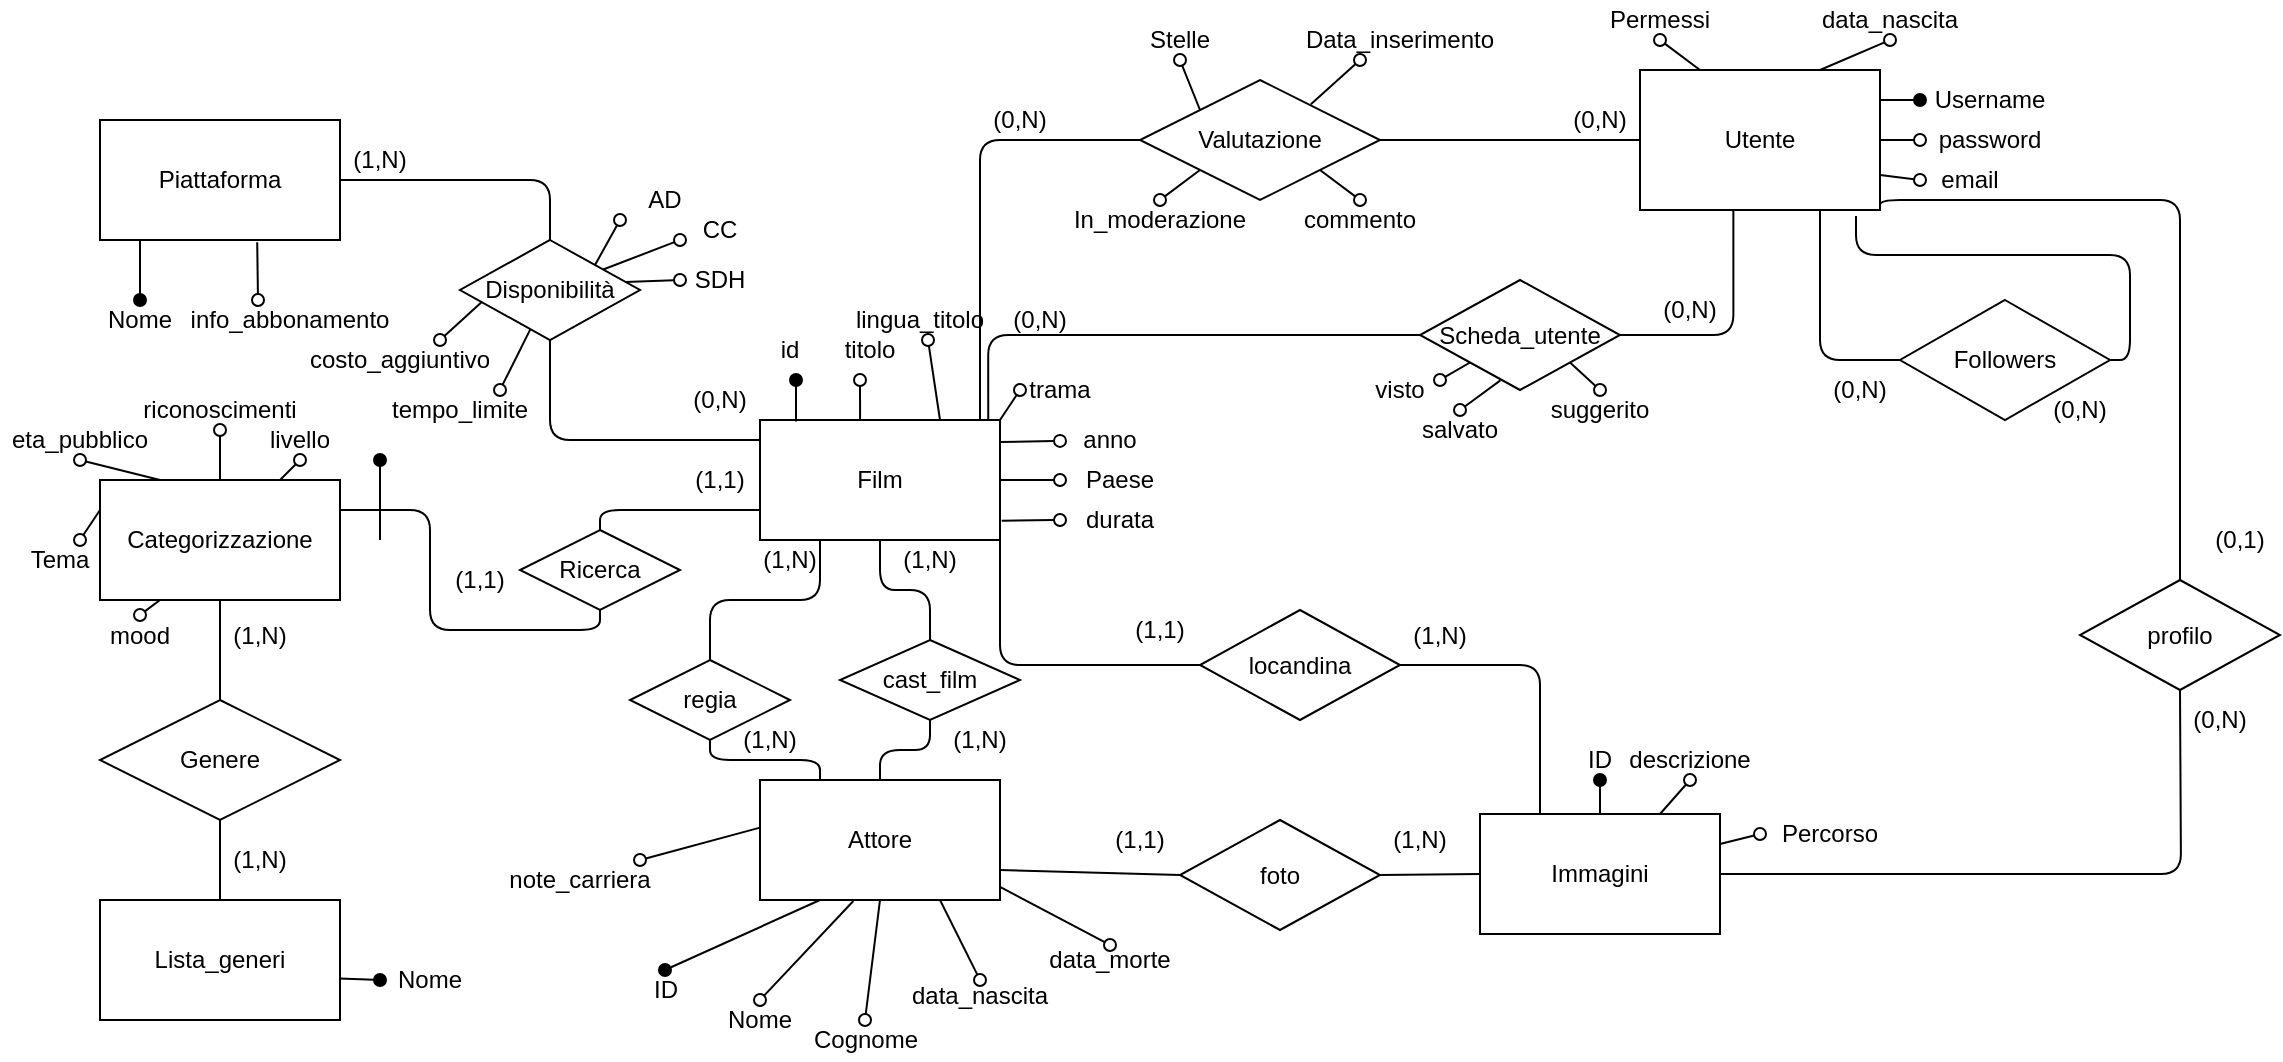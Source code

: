<mxfile version="13.9.9" type="device"><diagram id="94N8JvwS7sneEO4nxAxx" name="Pagina-1"><mxGraphModel dx="1092" dy="494" grid="1" gridSize="10" guides="1" tooltips="1" connect="1" arrows="1" fold="1" page="1" pageScale="1" pageWidth="1200" pageHeight="1920" math="0" shadow="0"><root><mxCell id="0"/><mxCell id="1" parent="0"/><mxCell id="lq8Px3s4HwzqYiVb1CBi-1" value="Piattaforma" style="rounded=0;whiteSpace=wrap;html=1;" parent="1" vertex="1"><mxGeometry x="50" y="80" width="120" height="60" as="geometry"/></mxCell><mxCell id="lq8Px3s4HwzqYiVb1CBi-2" value="Film" style="rounded=0;whiteSpace=wrap;html=1;" parent="1" vertex="1"><mxGeometry x="380" y="230" width="120" height="60" as="geometry"/></mxCell><mxCell id="lq8Px3s4HwzqYiVb1CBi-3" value="Utente" style="rounded=0;whiteSpace=wrap;html=1;" parent="1" vertex="1"><mxGeometry x="820" y="55" width="120" height="70" as="geometry"/></mxCell><mxCell id="lq8Px3s4HwzqYiVb1CBi-4" value="Attore" style="rounded=0;whiteSpace=wrap;html=1;" parent="1" vertex="1"><mxGeometry x="380" y="410" width="120" height="60" as="geometry"/></mxCell><mxCell id="lq8Px3s4HwzqYiVb1CBi-10" value="" style="endArrow=none;html=1;strokeColor=#000000;startArrow=oval;startFill=1;" parent="1" edge="1"><mxGeometry width="50" height="50" relative="1" as="geometry"><mxPoint x="70" y="170" as="sourcePoint"/><mxPoint x="70" y="140" as="targetPoint"/></mxGeometry></mxCell><mxCell id="lq8Px3s4HwzqYiVb1CBi-14" value="Nome" style="text;html=1;strokeColor=none;fillColor=none;align=center;verticalAlign=middle;whiteSpace=wrap;rounded=0;" parent="1" vertex="1"><mxGeometry x="50" y="170" width="40" height="20" as="geometry"/></mxCell><mxCell id="lq8Px3s4HwzqYiVb1CBi-20" value="Disponibilità" style="rhombus;whiteSpace=wrap;html=1;" parent="1" vertex="1"><mxGeometry x="230" y="140" width="90" height="50" as="geometry"/></mxCell><mxCell id="lq8Px3s4HwzqYiVb1CBi-21" value="" style="endArrow=none;html=1;strokeColor=#000000;exitX=1;exitY=0.5;exitDx=0;exitDy=0;entryX=0.5;entryY=0;entryDx=0;entryDy=0;edgeStyle=orthogonalEdgeStyle;" parent="1" source="lq8Px3s4HwzqYiVb1CBi-1" target="lq8Px3s4HwzqYiVb1CBi-20" edge="1"><mxGeometry width="50" height="50" relative="1" as="geometry"><mxPoint x="290" y="250" as="sourcePoint"/><mxPoint x="340" y="200" as="targetPoint"/></mxGeometry></mxCell><mxCell id="lq8Px3s4HwzqYiVb1CBi-22" value="" style="endArrow=none;html=1;strokeColor=#000000;entryX=0.5;entryY=1;entryDx=0;entryDy=0;edgeStyle=orthogonalEdgeStyle;" parent="1" target="lq8Px3s4HwzqYiVb1CBi-20" edge="1"><mxGeometry width="50" height="50" relative="1" as="geometry"><mxPoint x="380" y="240" as="sourcePoint"/><mxPoint x="340" y="200" as="targetPoint"/><Array as="points"><mxPoint x="275" y="240"/></Array></mxGeometry></mxCell><mxCell id="lq8Px3s4HwzqYiVb1CBi-23" value="(0,N)" style="text;html=1;strokeColor=none;fillColor=none;align=center;verticalAlign=middle;whiteSpace=wrap;rounded=0;" parent="1" vertex="1"><mxGeometry x="340" y="210" width="40" height="20" as="geometry"/></mxCell><mxCell id="lq8Px3s4HwzqYiVb1CBi-24" value="(1,N)" style="text;html=1;strokeColor=none;fillColor=none;align=center;verticalAlign=middle;whiteSpace=wrap;rounded=0;" parent="1" vertex="1"><mxGeometry x="170" y="90" width="40" height="20" as="geometry"/></mxCell><mxCell id="lq8Px3s4HwzqYiVb1CBi-25" value="" style="endArrow=none;html=1;strokeColor=#000000;entryX=0.655;entryY=1.018;entryDx=0;entryDy=0;entryPerimeter=0;startArrow=oval;startFill=0;" parent="1" target="lq8Px3s4HwzqYiVb1CBi-1" edge="1"><mxGeometry width="50" height="50" relative="1" as="geometry"><mxPoint x="129" y="170" as="sourcePoint"/><mxPoint x="340" y="200" as="targetPoint"/></mxGeometry></mxCell><mxCell id="lq8Px3s4HwzqYiVb1CBi-27" value="info_abbonamento" style="text;html=1;strokeColor=none;fillColor=none;align=center;verticalAlign=middle;whiteSpace=wrap;rounded=0;" parent="1" vertex="1"><mxGeometry x="90" y="170" width="110" height="20" as="geometry"/></mxCell><mxCell id="lq8Px3s4HwzqYiVb1CBi-30" value="" style="endArrow=none;html=1;strokeColor=#000000;entryX=1;entryY=0;entryDx=0;entryDy=0;startArrow=oval;startFill=0;" parent="1" target="lq8Px3s4HwzqYiVb1CBi-20" edge="1"><mxGeometry width="50" height="50" relative="1" as="geometry"><mxPoint x="310" y="130" as="sourcePoint"/><mxPoint x="138.6" y="151.08" as="targetPoint"/></mxGeometry></mxCell><mxCell id="lq8Px3s4HwzqYiVb1CBi-31" value="" style="endArrow=none;html=1;strokeColor=#000000;startArrow=oval;startFill=0;" parent="1" target="lq8Px3s4HwzqYiVb1CBi-20" edge="1"><mxGeometry width="50" height="50" relative="1" as="geometry"><mxPoint x="340" y="140" as="sourcePoint"/><mxPoint x="318" y="162" as="targetPoint"/></mxGeometry></mxCell><mxCell id="lq8Px3s4HwzqYiVb1CBi-32" value="AD" style="text;html=1;strokeColor=none;fillColor=none;align=center;verticalAlign=middle;whiteSpace=wrap;rounded=0;" parent="1" vertex="1"><mxGeometry x="315" y="110" width="35" height="20" as="geometry"/></mxCell><mxCell id="lq8Px3s4HwzqYiVb1CBi-33" value="CC" style="text;html=1;strokeColor=none;fillColor=none;align=center;verticalAlign=middle;whiteSpace=wrap;rounded=0;" parent="1" vertex="1"><mxGeometry x="340" y="125" width="40" height="20" as="geometry"/></mxCell><mxCell id="lq8Px3s4HwzqYiVb1CBi-34" value="" style="endArrow=none;html=1;strokeColor=#000000;entryX=0.15;entryY=0.012;entryDx=0;entryDy=0;startArrow=oval;startFill=1;entryPerimeter=0;" parent="1" target="lq8Px3s4HwzqYiVb1CBi-2" edge="1"><mxGeometry width="50" height="50" relative="1" as="geometry"><mxPoint x="398" y="210" as="sourcePoint"/><mxPoint x="307.5" y="162.5" as="targetPoint"/></mxGeometry></mxCell><mxCell id="lq8Px3s4HwzqYiVb1CBi-38" value="titolo" style="text;html=1;strokeColor=none;fillColor=none;align=center;verticalAlign=middle;whiteSpace=wrap;rounded=0;" parent="1" vertex="1"><mxGeometry x="415" y="180" width="40" height="30" as="geometry"/></mxCell><mxCell id="lq8Px3s4HwzqYiVb1CBi-40" value="anno" style="text;html=1;strokeColor=none;fillColor=none;align=center;verticalAlign=middle;whiteSpace=wrap;rounded=0;" parent="1" vertex="1"><mxGeometry x="530" y="230" width="50" height="20" as="geometry"/></mxCell><mxCell id="lq8Px3s4HwzqYiVb1CBi-43" value="Paese" style="text;html=1;strokeColor=none;fillColor=none;align=center;verticalAlign=middle;whiteSpace=wrap;rounded=0;" parent="1" vertex="1"><mxGeometry x="530" y="250" width="60" height="20" as="geometry"/></mxCell><mxCell id="lq8Px3s4HwzqYiVb1CBi-44" value="durata" style="text;html=1;strokeColor=none;fillColor=none;align=center;verticalAlign=middle;whiteSpace=wrap;rounded=0;" parent="1" vertex="1"><mxGeometry x="530" y="270" width="60" height="20" as="geometry"/></mxCell><mxCell id="lq8Px3s4HwzqYiVb1CBi-46" value="" style="endArrow=none;html=1;strokeColor=#000000;startArrow=oval;startFill=0;" parent="1" source="lq8Px3s4HwzqYiVb1CBi-40" edge="1"><mxGeometry width="50" height="50" relative="1" as="geometry"><mxPoint x="510" y="241" as="sourcePoint"/><mxPoint x="500" y="241" as="targetPoint"/></mxGeometry></mxCell><mxCell id="lq8Px3s4HwzqYiVb1CBi-47" value="" style="endArrow=none;html=1;strokeColor=#000000;startArrow=oval;startFill=0;entryX=1;entryY=0.5;entryDx=0;entryDy=0;exitX=0;exitY=0.5;exitDx=0;exitDy=0;" parent="1" source="lq8Px3s4HwzqYiVb1CBi-43" target="lq8Px3s4HwzqYiVb1CBi-2" edge="1"><mxGeometry width="50" height="50" relative="1" as="geometry"><mxPoint x="540" y="250.571" as="sourcePoint"/><mxPoint x="510" y="251" as="targetPoint"/></mxGeometry></mxCell><mxCell id="lq8Px3s4HwzqYiVb1CBi-48" value="" style="endArrow=none;html=1;strokeColor=#000000;startArrow=oval;startFill=0;entryX=1.007;entryY=0.84;entryDx=0;entryDy=0;entryPerimeter=0;exitX=0;exitY=0.5;exitDx=0;exitDy=0;" parent="1" source="lq8Px3s4HwzqYiVb1CBi-44" target="lq8Px3s4HwzqYiVb1CBi-2" edge="1"><mxGeometry width="50" height="50" relative="1" as="geometry"><mxPoint x="550" y="260.571" as="sourcePoint"/><mxPoint x="520" y="261" as="targetPoint"/></mxGeometry></mxCell><mxCell id="lq8Px3s4HwzqYiVb1CBi-53" value="cast_film" style="rhombus;whiteSpace=wrap;html=1;" parent="1" vertex="1"><mxGeometry x="420" y="340" width="90" height="40" as="geometry"/></mxCell><mxCell id="lq8Px3s4HwzqYiVb1CBi-56" value="" style="endArrow=none;html=1;strokeColor=#000000;entryX=0.5;entryY=1;entryDx=0;entryDy=0;exitX=0.5;exitY=0;exitDx=0;exitDy=0;edgeStyle=orthogonalEdgeStyle;" parent="1" source="lq8Px3s4HwzqYiVb1CBi-53" target="lq8Px3s4HwzqYiVb1CBi-2" edge="1"><mxGeometry width="50" height="50" relative="1" as="geometry"><mxPoint x="280" y="320" as="sourcePoint"/><mxPoint x="330" y="270" as="targetPoint"/></mxGeometry></mxCell><mxCell id="lq8Px3s4HwzqYiVb1CBi-57" value="" style="endArrow=none;html=1;strokeColor=#000000;exitX=0.5;exitY=0;exitDx=0;exitDy=0;entryX=0.5;entryY=1;entryDx=0;entryDy=0;edgeStyle=orthogonalEdgeStyle;" parent="1" source="lq8Px3s4HwzqYiVb1CBi-4" target="lq8Px3s4HwzqYiVb1CBi-53" edge="1"><mxGeometry width="50" height="50" relative="1" as="geometry"><mxPoint x="280" y="320" as="sourcePoint"/><mxPoint x="330" y="270" as="targetPoint"/></mxGeometry></mxCell><mxCell id="lq8Px3s4HwzqYiVb1CBi-58" value="(1,N)" style="text;html=1;strokeColor=none;fillColor=none;align=center;verticalAlign=middle;whiteSpace=wrap;rounded=0;" parent="1" vertex="1"><mxGeometry x="445" y="290" width="40" height="20" as="geometry"/></mxCell><mxCell id="lq8Px3s4HwzqYiVb1CBi-59" value="(1,N)" style="text;html=1;strokeColor=none;fillColor=none;align=center;verticalAlign=middle;whiteSpace=wrap;rounded=0;" parent="1" vertex="1"><mxGeometry x="470" y="380" width="40" height="20" as="geometry"/></mxCell><mxCell id="lq8Px3s4HwzqYiVb1CBi-60" value="" style="endArrow=none;html=1;strokeColor=#000000;entryX=0.25;entryY=1;entryDx=0;entryDy=0;startArrow=oval;startFill=1;exitX=0.5;exitY=0;exitDx=0;exitDy=0;" parent="1" source="lq8Px3s4HwzqYiVb1CBi-61" target="lq8Px3s4HwzqYiVb1CBi-4" edge="1"><mxGeometry width="50" height="50" relative="1" as="geometry"><mxPoint x="410" y="500" as="sourcePoint"/><mxPoint x="330" y="340" as="targetPoint"/></mxGeometry></mxCell><mxCell id="lq8Px3s4HwzqYiVb1CBi-61" value="ID" style="text;html=1;strokeColor=none;fillColor=none;align=center;verticalAlign=middle;whiteSpace=wrap;rounded=0;" parent="1" vertex="1"><mxGeometry x="282.5" y="505" width="100" height="20" as="geometry"/></mxCell><mxCell id="lq8Px3s4HwzqYiVb1CBi-64" value="" style="endArrow=none;html=1;strokeColor=#000000;entryX=0.75;entryY=1;entryDx=0;entryDy=0;startArrow=oval;startFill=0;exitX=0.5;exitY=0;exitDx=0;exitDy=0;" parent="1" source="lq8Px3s4HwzqYiVb1CBi-66" target="lq8Px3s4HwzqYiVb1CBi-4" edge="1"><mxGeometry width="50" height="50" relative="1" as="geometry"><mxPoint x="470" y="510" as="sourcePoint"/><mxPoint x="390" y="435" as="targetPoint"/></mxGeometry></mxCell><mxCell id="lq8Px3s4HwzqYiVb1CBi-66" value="data_nascita" style="text;html=1;strokeColor=none;fillColor=none;align=center;verticalAlign=middle;whiteSpace=wrap;rounded=0;" parent="1" vertex="1"><mxGeometry x="460" y="510" width="60" height="15" as="geometry"/></mxCell><mxCell id="lq8Px3s4HwzqYiVb1CBi-104" value="Username" style="text;html=1;strokeColor=none;fillColor=none;align=center;verticalAlign=middle;whiteSpace=wrap;rounded=0;" parent="1" vertex="1"><mxGeometry x="960" y="60" width="70" height="20" as="geometry"/></mxCell><mxCell id="lq8Px3s4HwzqYiVb1CBi-106" value="Permessi" style="text;html=1;strokeColor=none;fillColor=none;align=center;verticalAlign=middle;whiteSpace=wrap;rounded=0;" parent="1" vertex="1"><mxGeometry x="795" y="20" width="70" height="20" as="geometry"/></mxCell><mxCell id="lq8Px3s4HwzqYiVb1CBi-107" value="email" style="text;html=1;strokeColor=none;fillColor=none;align=center;verticalAlign=middle;whiteSpace=wrap;rounded=0;" parent="1" vertex="1"><mxGeometry x="960" y="100" width="50" height="20" as="geometry"/></mxCell><mxCell id="lq8Px3s4HwzqYiVb1CBi-108" value="password" style="text;html=1;strokeColor=none;fillColor=none;align=center;verticalAlign=middle;whiteSpace=wrap;rounded=0;" parent="1" vertex="1"><mxGeometry x="960" y="80" width="70" height="20" as="geometry"/></mxCell><mxCell id="lq8Px3s4HwzqYiVb1CBi-112" value="Scheda_utente" style="rhombus;whiteSpace=wrap;html=1;align=center;" parent="1" vertex="1"><mxGeometry x="710" y="160" width="100" height="55" as="geometry"/></mxCell><mxCell id="lq8Px3s4HwzqYiVb1CBi-114" value="" style="endArrow=none;html=1;strokeColor=#000000;exitX=0.951;exitY=0.008;exitDx=0;exitDy=0;entryX=0;entryY=0.5;entryDx=0;entryDy=0;edgeStyle=orthogonalEdgeStyle;exitPerimeter=0;" parent="1" source="lq8Px3s4HwzqYiVb1CBi-2" target="lq8Px3s4HwzqYiVb1CBi-112" edge="1"><mxGeometry width="50" height="50" relative="1" as="geometry"><mxPoint x="750" y="210" as="sourcePoint"/><mxPoint x="800" y="160" as="targetPoint"/></mxGeometry></mxCell><mxCell id="lq8Px3s4HwzqYiVb1CBi-116" value="" style="endArrow=none;html=1;strokeColor=#000000;entryX=0;entryY=0.5;entryDx=0;entryDy=0;edgeStyle=orthogonalEdgeStyle;" parent="1" edge="1"><mxGeometry width="50" height="50" relative="1" as="geometry"><mxPoint x="490" y="230" as="sourcePoint"/><mxPoint x="570" y="90" as="targetPoint"/><Array as="points"><mxPoint x="490" y="230"/><mxPoint x="490" y="90"/></Array></mxGeometry></mxCell><mxCell id="lq8Px3s4HwzqYiVb1CBi-117" value="Valutazione" style="rhombus;whiteSpace=wrap;html=1;align=center;" parent="1" vertex="1"><mxGeometry x="570" y="60" width="120" height="60" as="geometry"/></mxCell><mxCell id="lq8Px3s4HwzqYiVb1CBi-118" value="" style="endArrow=none;html=1;strokeColor=#000000;exitX=1;exitY=0.5;exitDx=0;exitDy=0;entryX=0;entryY=0.5;entryDx=0;entryDy=0;" parent="1" source="lq8Px3s4HwzqYiVb1CBi-117" target="lq8Px3s4HwzqYiVb1CBi-3" edge="1"><mxGeometry width="50" height="50" relative="1" as="geometry"><mxPoint x="490" y="210" as="sourcePoint"/><mxPoint x="540" y="160" as="targetPoint"/></mxGeometry></mxCell><mxCell id="lq8Px3s4HwzqYiVb1CBi-119" value="" style="endArrow=none;html=1;strokeColor=#000000;exitX=1;exitY=0.5;exitDx=0;exitDy=0;entryX=0.389;entryY=1.008;entryDx=0;entryDy=0;entryPerimeter=0;edgeStyle=orthogonalEdgeStyle;" parent="1" source="lq8Px3s4HwzqYiVb1CBi-112" target="lq8Px3s4HwzqYiVb1CBi-3" edge="1"><mxGeometry width="50" height="50" relative="1" as="geometry"><mxPoint x="750" y="210" as="sourcePoint"/><mxPoint x="800" y="160" as="targetPoint"/></mxGeometry></mxCell><mxCell id="lq8Px3s4HwzqYiVb1CBi-121" value="(0,N)" style="text;html=1;strokeColor=none;fillColor=none;align=center;verticalAlign=middle;whiteSpace=wrap;rounded=0;" parent="1" vertex="1"><mxGeometry x="490" y="70" width="40" height="20" as="geometry"/></mxCell><mxCell id="lq8Px3s4HwzqYiVb1CBi-122" value="(0,N)" style="text;html=1;strokeColor=none;fillColor=none;align=center;verticalAlign=middle;whiteSpace=wrap;rounded=0;" parent="1" vertex="1"><mxGeometry x="500" y="170" width="40" height="20" as="geometry"/></mxCell><mxCell id="lq8Px3s4HwzqYiVb1CBi-124" value="(0,N)" style="text;html=1;strokeColor=none;fillColor=none;align=center;verticalAlign=middle;whiteSpace=wrap;rounded=0;" parent="1" vertex="1"><mxGeometry x="780" y="70" width="40" height="20" as="geometry"/></mxCell><mxCell id="lq8Px3s4HwzqYiVb1CBi-125" value="(0,N)" style="text;html=1;strokeColor=none;fillColor=none;align=center;verticalAlign=middle;whiteSpace=wrap;rounded=0;" parent="1" vertex="1"><mxGeometry x="825" y="165" width="40" height="20" as="geometry"/></mxCell><mxCell id="lq8Px3s4HwzqYiVb1CBi-127" value="Stelle" style="text;html=1;strokeColor=none;fillColor=none;align=center;verticalAlign=middle;whiteSpace=wrap;rounded=0;" parent="1" vertex="1"><mxGeometry x="570" y="30" width="40" height="20" as="geometry"/></mxCell><mxCell id="lq8Px3s4HwzqYiVb1CBi-128" value="commento" style="text;html=1;strokeColor=none;fillColor=none;align=center;verticalAlign=middle;whiteSpace=wrap;rounded=0;" parent="1" vertex="1"><mxGeometry x="660" y="120" width="40" height="20" as="geometry"/></mxCell><mxCell id="lq8Px3s4HwzqYiVb1CBi-129" value="" style="endArrow=oval;html=1;strokeColor=#000000;exitX=0;exitY=0;exitDx=0;exitDy=0;entryX=0.5;entryY=1;entryDx=0;entryDy=0;startArrow=none;startFill=0;endFill=0;" parent="1" source="lq8Px3s4HwzqYiVb1CBi-117" target="lq8Px3s4HwzqYiVb1CBi-127" edge="1"><mxGeometry width="50" height="50" relative="1" as="geometry"><mxPoint x="750" y="210" as="sourcePoint"/><mxPoint x="800" y="160" as="targetPoint"/></mxGeometry></mxCell><mxCell id="lq8Px3s4HwzqYiVb1CBi-130" value="" style="endArrow=oval;html=1;strokeColor=#000000;exitX=1;exitY=1;exitDx=0;exitDy=0;entryX=0.5;entryY=0;entryDx=0;entryDy=0;endFill=0;" parent="1" source="lq8Px3s4HwzqYiVb1CBi-117" target="lq8Px3s4HwzqYiVb1CBi-128" edge="1"><mxGeometry width="50" height="50" relative="1" as="geometry"><mxPoint x="750" y="210" as="sourcePoint"/><mxPoint x="800" y="160" as="targetPoint"/></mxGeometry></mxCell><mxCell id="lq8Px3s4HwzqYiVb1CBi-131" value="" style="endArrow=oval;html=1;strokeColor=#000000;exitX=0.25;exitY=0;exitDx=0;exitDy=0;entryX=0.5;entryY=1;entryDx=0;entryDy=0;endFill=0;" parent="1" source="lq8Px3s4HwzqYiVb1CBi-3" target="lq8Px3s4HwzqYiVb1CBi-106" edge="1"><mxGeometry width="50" height="50" relative="1" as="geometry"><mxPoint x="800" y="40" as="sourcePoint"/><mxPoint x="820" y="55" as="targetPoint"/></mxGeometry></mxCell><mxCell id="lq8Px3s4HwzqYiVb1CBi-133" value="" style="endArrow=oval;html=1;strokeColor=#000000;endFill=1;" parent="1" target="lq8Px3s4HwzqYiVb1CBi-104" edge="1"><mxGeometry width="50" height="50" relative="1" as="geometry"><mxPoint x="940" y="70" as="sourcePoint"/><mxPoint x="855" y="50" as="targetPoint"/></mxGeometry></mxCell><mxCell id="lq8Px3s4HwzqYiVb1CBi-134" value="" style="endArrow=oval;html=1;strokeColor=#000000;exitX=1;exitY=0.5;exitDx=0;exitDy=0;entryX=0;entryY=0.5;entryDx=0;entryDy=0;endFill=0;" parent="1" source="lq8Px3s4HwzqYiVb1CBi-3" target="lq8Px3s4HwzqYiVb1CBi-108" edge="1"><mxGeometry width="50" height="50" relative="1" as="geometry"><mxPoint x="870" y="80" as="sourcePoint"/><mxPoint x="865" y="60" as="targetPoint"/></mxGeometry></mxCell><mxCell id="lq8Px3s4HwzqYiVb1CBi-135" value="" style="endArrow=none;html=1;strokeColor=#000000;exitX=0;exitY=0.5;exitDx=0;exitDy=0;entryX=1;entryY=0.75;entryDx=0;entryDy=0;endFill=0;startArrow=oval;startFill=0;" parent="1" source="lq8Px3s4HwzqYiVb1CBi-107" target="lq8Px3s4HwzqYiVb1CBi-3" edge="1"><mxGeometry width="50" height="50" relative="1" as="geometry"><mxPoint x="970" y="150" as="sourcePoint"/><mxPoint x="965" y="130" as="targetPoint"/></mxGeometry></mxCell><mxCell id="lq8Px3s4HwzqYiVb1CBi-136" value="trama" style="text;html=1;strokeColor=none;fillColor=none;align=center;verticalAlign=middle;whiteSpace=wrap;rounded=0;" parent="1" vertex="1"><mxGeometry x="510" y="205" width="40" height="20" as="geometry"/></mxCell><mxCell id="lq8Px3s4HwzqYiVb1CBi-137" value="" style="endArrow=none;html=1;strokeColor=#000000;startArrow=oval;startFill=0;exitX=0;exitY=0.5;exitDx=0;exitDy=0;entryX=1;entryY=0;entryDx=0;entryDy=0;" parent="1" source="lq8Px3s4HwzqYiVb1CBi-136" target="lq8Px3s4HwzqYiVb1CBi-2" edge="1"><mxGeometry width="50" height="50" relative="1" as="geometry"><mxPoint x="540" y="250.571" as="sourcePoint"/><mxPoint x="510" y="251" as="targetPoint"/></mxGeometry></mxCell><mxCell id="WsjcjVlsQf46dbuqFLOw-1" value="Followers" style="rhombus;whiteSpace=wrap;html=1;" parent="1" vertex="1"><mxGeometry x="950" y="170" width="105" height="60" as="geometry"/></mxCell><mxCell id="WsjcjVlsQf46dbuqFLOw-3" value="" style="endArrow=none;html=1;exitX=0;exitY=0.5;exitDx=0;exitDy=0;entryX=0.75;entryY=1;entryDx=0;entryDy=0;edgeStyle=orthogonalEdgeStyle;" parent="1" source="WsjcjVlsQf46dbuqFLOw-1" target="lq8Px3s4HwzqYiVb1CBi-3" edge="1"><mxGeometry width="50" height="50" relative="1" as="geometry"><mxPoint x="850" y="160" as="sourcePoint"/><mxPoint x="900" y="110" as="targetPoint"/></mxGeometry></mxCell><mxCell id="WsjcjVlsQf46dbuqFLOw-4" value="(0,N)" style="text;html=1;strokeColor=none;fillColor=none;align=center;verticalAlign=middle;whiteSpace=wrap;rounded=0;" parent="1" vertex="1"><mxGeometry x="1020" y="215" width="40" height="20" as="geometry"/></mxCell><mxCell id="WsjcjVlsQf46dbuqFLOw-5" value="(0,N)" style="text;html=1;strokeColor=none;fillColor=none;align=center;verticalAlign=middle;whiteSpace=wrap;rounded=0;" parent="1" vertex="1"><mxGeometry x="910" y="205" width="40" height="20" as="geometry"/></mxCell><mxCell id="WsjcjVlsQf46dbuqFLOw-22" value="" style="endArrow=none;html=1;strokeColor=#000000;startArrow=oval;startFill=0;entryX=0.417;entryY=0.008;entryDx=0;entryDy=0;entryPerimeter=0;" parent="1" target="lq8Px3s4HwzqYiVb1CBi-2" edge="1"><mxGeometry width="50" height="50" relative="1" as="geometry"><mxPoint x="430" y="210" as="sourcePoint"/><mxPoint x="470.04" y="238.98" as="targetPoint"/></mxGeometry></mxCell><mxCell id="WsjcjVlsQf46dbuqFLOw-23" value="id" style="text;html=1;strokeColor=none;fillColor=none;align=center;verticalAlign=middle;whiteSpace=wrap;rounded=0;" parent="1" vertex="1"><mxGeometry x="375" y="185" width="40" height="20" as="geometry"/></mxCell><mxCell id="WsjcjVlsQf46dbuqFLOw-55" value="note_carriera" style="text;html=1;strokeColor=none;fillColor=none;align=center;verticalAlign=middle;whiteSpace=wrap;rounded=0;" parent="1" vertex="1"><mxGeometry x="270" y="450" width="40" height="20" as="geometry"/></mxCell><mxCell id="WsjcjVlsQf46dbuqFLOw-56" value="" style="endArrow=none;html=1;strokeColor=#000000;startArrow=oval;startFill=0;entryX=0;entryY=0.397;entryDx=0;entryDy=0;entryPerimeter=0;" parent="1" target="lq8Px3s4HwzqYiVb1CBi-4" edge="1"><mxGeometry width="50" height="50" relative="1" as="geometry"><mxPoint x="320" y="450" as="sourcePoint"/><mxPoint x="320.04" y="468.98" as="targetPoint"/></mxGeometry></mxCell><mxCell id="WsjcjVlsQf46dbuqFLOw-61" value="regia" style="rhombus;whiteSpace=wrap;html=1;" parent="1" vertex="1"><mxGeometry x="315" y="350" width="80" height="40" as="geometry"/></mxCell><mxCell id="WsjcjVlsQf46dbuqFLOw-63" value="" style="endArrow=none;html=1;exitX=0.5;exitY=0;exitDx=0;exitDy=0;entryX=0.25;entryY=1;entryDx=0;entryDy=0;edgeStyle=orthogonalEdgeStyle;" parent="1" source="WsjcjVlsQf46dbuqFLOw-61" target="lq8Px3s4HwzqYiVb1CBi-2" edge="1"><mxGeometry width="50" height="50" relative="1" as="geometry"><mxPoint x="260" y="320" as="sourcePoint"/><mxPoint x="310" y="270" as="targetPoint"/></mxGeometry></mxCell><mxCell id="WsjcjVlsQf46dbuqFLOw-64" value="" style="endArrow=none;html=1;exitX=0.5;exitY=1;exitDx=0;exitDy=0;entryX=0.25;entryY=0;entryDx=0;entryDy=0;edgeStyle=orthogonalEdgeStyle;" parent="1" source="WsjcjVlsQf46dbuqFLOw-61" target="lq8Px3s4HwzqYiVb1CBi-4" edge="1"><mxGeometry width="50" height="50" relative="1" as="geometry"><mxPoint x="260" y="320" as="sourcePoint"/><mxPoint x="310" y="270" as="targetPoint"/></mxGeometry></mxCell><mxCell id="WsjcjVlsQf46dbuqFLOw-65" value="(1,N)" style="text;html=1;strokeColor=none;fillColor=none;align=center;verticalAlign=middle;whiteSpace=wrap;rounded=0;" parent="1" vertex="1"><mxGeometry x="375" y="290" width="40" height="20" as="geometry"/></mxCell><mxCell id="WsjcjVlsQf46dbuqFLOw-66" value="(1,N)" style="text;html=1;strokeColor=none;fillColor=none;align=center;verticalAlign=middle;whiteSpace=wrap;rounded=0;" parent="1" vertex="1"><mxGeometry x="365" y="380" width="40" height="20" as="geometry"/></mxCell><mxCell id="WsjcjVlsQf46dbuqFLOw-72" value="Categorizzazione" style="rounded=0;whiteSpace=wrap;html=1;" parent="1" vertex="1"><mxGeometry x="50" y="260" width="120" height="60" as="geometry"/></mxCell><mxCell id="WsjcjVlsQf46dbuqFLOw-75" value="Ricerca" style="rhombus;whiteSpace=wrap;html=1;" parent="1" vertex="1"><mxGeometry x="260" y="285" width="80" height="40" as="geometry"/></mxCell><mxCell id="WsjcjVlsQf46dbuqFLOw-76" value="" style="endArrow=none;html=1;exitX=0.5;exitY=0;exitDx=0;exitDy=0;entryX=0;entryY=0.75;entryDx=0;entryDy=0;edgeStyle=orthogonalEdgeStyle;" parent="1" source="WsjcjVlsQf46dbuqFLOw-75" target="lq8Px3s4HwzqYiVb1CBi-2" edge="1"><mxGeometry width="50" height="50" relative="1" as="geometry"><mxPoint x="250" y="320" as="sourcePoint"/><mxPoint x="300" y="270" as="targetPoint"/><Array as="points"><mxPoint x="300" y="275"/></Array></mxGeometry></mxCell><mxCell id="WsjcjVlsQf46dbuqFLOw-78" value="" style="endArrow=none;html=1;exitX=1;exitY=0.25;exitDx=0;exitDy=0;entryX=0.5;entryY=1;entryDx=0;entryDy=0;edgeStyle=orthogonalEdgeStyle;" parent="1" source="WsjcjVlsQf46dbuqFLOw-72" target="WsjcjVlsQf46dbuqFLOw-75" edge="1"><mxGeometry width="50" height="50" relative="1" as="geometry"><mxPoint x="250" y="320" as="sourcePoint"/><mxPoint x="300" y="270" as="targetPoint"/></mxGeometry></mxCell><mxCell id="tk6S6vBqGwjTHrlitEha-1" value="Immagini" style="rounded=0;whiteSpace=wrap;html=1;" parent="1" vertex="1"><mxGeometry x="740" y="427" width="120" height="60" as="geometry"/></mxCell><mxCell id="T2gp9m1Y3Y2qDiBPksy6-1" value="locandina" style="rhombus;whiteSpace=wrap;html=1;" parent="1" vertex="1"><mxGeometry x="600" y="325" width="100" height="55" as="geometry"/></mxCell><mxCell id="T2gp9m1Y3Y2qDiBPksy6-2" value="Lista_generi" style="rounded=0;whiteSpace=wrap;html=1;" parent="1" vertex="1"><mxGeometry x="50" y="470" width="120" height="60" as="geometry"/></mxCell><mxCell id="T2gp9m1Y3Y2qDiBPksy6-4" value="Genere" style="rhombus;whiteSpace=wrap;html=1;" parent="1" vertex="1"><mxGeometry x="50" y="370" width="120" height="60" as="geometry"/></mxCell><mxCell id="T2gp9m1Y3Y2qDiBPksy6-5" value="" style="endArrow=none;html=1;entryX=0.5;entryY=1;entryDx=0;entryDy=0;exitX=0.5;exitY=0;exitDx=0;exitDy=0;" parent="1" source="T2gp9m1Y3Y2qDiBPksy6-4" target="WsjcjVlsQf46dbuqFLOw-72" edge="1"><mxGeometry width="50" height="50" relative="1" as="geometry"><mxPoint x="120" y="359" as="sourcePoint"/><mxPoint x="70" y="330" as="targetPoint"/></mxGeometry></mxCell><mxCell id="T2gp9m1Y3Y2qDiBPksy6-6" value="" style="endArrow=none;html=1;entryX=0.5;entryY=1;entryDx=0;entryDy=0;exitX=0.5;exitY=0;exitDx=0;exitDy=0;" parent="1" source="T2gp9m1Y3Y2qDiBPksy6-2" target="T2gp9m1Y3Y2qDiBPksy6-4" edge="1"><mxGeometry width="50" height="50" relative="1" as="geometry"><mxPoint x="20" y="380" as="sourcePoint"/><mxPoint x="70" y="330" as="targetPoint"/></mxGeometry></mxCell><mxCell id="T2gp9m1Y3Y2qDiBPksy6-7" value="foto" style="rhombus;whiteSpace=wrap;html=1;" parent="1" vertex="1"><mxGeometry x="590" y="430" width="100" height="55" as="geometry"/></mxCell><mxCell id="T2gp9m1Y3Y2qDiBPksy6-8" value="profilo" style="rhombus;whiteSpace=wrap;html=1;" parent="1" vertex="1"><mxGeometry x="1040" y="310" width="100" height="55" as="geometry"/></mxCell><mxCell id="T2gp9m1Y3Y2qDiBPksy6-9" value="" style="endArrow=none;html=1;exitX=1;exitY=1;exitDx=0;exitDy=0;entryX=0;entryY=0.5;entryDx=0;entryDy=0;edgeStyle=orthogonalEdgeStyle;" parent="1" source="lq8Px3s4HwzqYiVb1CBi-2" target="T2gp9m1Y3Y2qDiBPksy6-1" edge="1"><mxGeometry width="50" height="50" relative="1" as="geometry"><mxPoint x="440" y="380" as="sourcePoint"/><mxPoint x="490" y="330" as="targetPoint"/></mxGeometry></mxCell><mxCell id="T2gp9m1Y3Y2qDiBPksy6-10" value="" style="endArrow=none;html=1;entryX=1;entryY=0.5;entryDx=0;entryDy=0;exitX=0.25;exitY=0;exitDx=0;exitDy=0;edgeStyle=orthogonalEdgeStyle;" parent="1" source="tk6S6vBqGwjTHrlitEha-1" target="T2gp9m1Y3Y2qDiBPksy6-1" edge="1"><mxGeometry width="50" height="50" relative="1" as="geometry"><mxPoint x="440" y="380" as="sourcePoint"/><mxPoint x="490" y="330" as="targetPoint"/></mxGeometry></mxCell><mxCell id="T2gp9m1Y3Y2qDiBPksy6-12" value="" style="endArrow=none;html=1;entryX=1;entryY=0.75;entryDx=0;entryDy=0;exitX=0;exitY=0.5;exitDx=0;exitDy=0;" parent="1" source="T2gp9m1Y3Y2qDiBPksy6-7" target="lq8Px3s4HwzqYiVb1CBi-4" edge="1"><mxGeometry width="50" height="50" relative="1" as="geometry"><mxPoint x="560" y="410" as="sourcePoint"/><mxPoint x="490" y="330" as="targetPoint"/></mxGeometry></mxCell><mxCell id="T2gp9m1Y3Y2qDiBPksy6-13" value="" style="endArrow=none;html=1;exitX=1;exitY=0.5;exitDx=0;exitDy=0;entryX=0;entryY=0.5;entryDx=0;entryDy=0;" parent="1" source="T2gp9m1Y3Y2qDiBPksy6-7" target="tk6S6vBqGwjTHrlitEha-1" edge="1"><mxGeometry width="50" height="50" relative="1" as="geometry"><mxPoint x="440" y="380" as="sourcePoint"/><mxPoint x="490" y="330" as="targetPoint"/></mxGeometry></mxCell><mxCell id="T2gp9m1Y3Y2qDiBPksy6-14" value="" style="endArrow=none;html=1;exitX=1;exitY=0.5;exitDx=0;exitDy=0;edgeStyle=orthogonalEdgeStyle;" parent="1" source="tk6S6vBqGwjTHrlitEha-1" edge="1"><mxGeometry width="50" height="50" relative="1" as="geometry"><mxPoint x="710" y="380" as="sourcePoint"/><mxPoint x="1090" y="365" as="targetPoint"/></mxGeometry></mxCell><mxCell id="T2gp9m1Y3Y2qDiBPksy6-15" value="" style="endArrow=none;html=1;entryX=1;entryY=1;entryDx=0;entryDy=0;exitX=0.5;exitY=0;exitDx=0;exitDy=0;edgeStyle=orthogonalEdgeStyle;" parent="1" source="T2gp9m1Y3Y2qDiBPksy6-8" target="lq8Px3s4HwzqYiVb1CBi-3" edge="1"><mxGeometry width="50" height="50" relative="1" as="geometry"><mxPoint x="710" y="380" as="sourcePoint"/><mxPoint x="760" y="330" as="targetPoint"/><Array as="points"><mxPoint x="1090" y="120"/></Array></mxGeometry></mxCell><mxCell id="T2gp9m1Y3Y2qDiBPksy6-16" value="" style="endArrow=none;html=1;entryX=0.9;entryY=1.043;entryDx=0;entryDy=0;entryPerimeter=0;exitX=1;exitY=0.5;exitDx=0;exitDy=0;edgeStyle=orthogonalEdgeStyle;" parent="1" source="WsjcjVlsQf46dbuqFLOw-1" target="lq8Px3s4HwzqYiVb1CBi-3" edge="1"><mxGeometry width="50" height="50" relative="1" as="geometry"><mxPoint x="710" y="280" as="sourcePoint"/><mxPoint x="760" y="230" as="targetPoint"/></mxGeometry></mxCell><mxCell id="T2gp9m1Y3Y2qDiBPksy6-17" value="" style="endArrow=none;html=1;entryX=0.124;entryY=0.614;entryDx=0;entryDy=0;entryPerimeter=0;endFill=0;startArrow=oval;startFill=0;" parent="1" target="lq8Px3s4HwzqYiVb1CBi-20" edge="1"><mxGeometry width="50" height="50" relative="1" as="geometry"><mxPoint x="220" y="190" as="sourcePoint"/><mxPoint x="290" y="200" as="targetPoint"/></mxGeometry></mxCell><mxCell id="T2gp9m1Y3Y2qDiBPksy6-18" value="costo_aggiuntivo" style="text;html=1;strokeColor=none;fillColor=none;align=center;verticalAlign=middle;whiteSpace=wrap;rounded=0;" parent="1" vertex="1"><mxGeometry x="180" y="190" width="40" height="20" as="geometry"/></mxCell><mxCell id="T2gp9m1Y3Y2qDiBPksy6-19" value="tempo_limite" style="text;html=1;strokeColor=none;fillColor=none;align=center;verticalAlign=middle;whiteSpace=wrap;rounded=0;" parent="1" vertex="1"><mxGeometry x="210" y="215" width="40" height="20" as="geometry"/></mxCell><mxCell id="T2gp9m1Y3Y2qDiBPksy6-21" value="" style="endArrow=none;html=1;exitX=1;exitY=0;exitDx=0;exitDy=0;endFill=0;startArrow=oval;startFill=0;" parent="1" source="T2gp9m1Y3Y2qDiBPksy6-19" target="lq8Px3s4HwzqYiVb1CBi-20" edge="1"><mxGeometry width="50" height="50" relative="1" as="geometry"><mxPoint x="240" y="250" as="sourcePoint"/><mxPoint x="290" y="200" as="targetPoint"/></mxGeometry></mxCell><mxCell id="T2gp9m1Y3Y2qDiBPksy6-22" value="(1,1)" style="text;html=1;strokeColor=none;fillColor=none;align=center;verticalAlign=middle;whiteSpace=wrap;rounded=0;" parent="1" vertex="1"><mxGeometry x="340" y="250" width="40" height="20" as="geometry"/></mxCell><mxCell id="T2gp9m1Y3Y2qDiBPksy6-23" value="(1,1)" style="text;html=1;strokeColor=none;fillColor=none;align=center;verticalAlign=middle;whiteSpace=wrap;rounded=0;" parent="1" vertex="1"><mxGeometry x="220" y="300" width="40" height="20" as="geometry"/></mxCell><mxCell id="T2gp9m1Y3Y2qDiBPksy6-24" value="" style="endArrow=oval;html=1;endFill=1;" parent="1" edge="1"><mxGeometry width="50" height="50" relative="1" as="geometry"><mxPoint x="190" y="290" as="sourcePoint"/><mxPoint x="190" y="250" as="targetPoint"/></mxGeometry></mxCell><mxCell id="T2gp9m1Y3Y2qDiBPksy6-25" value="(1,N)" style="text;html=1;strokeColor=none;fillColor=none;align=center;verticalAlign=middle;whiteSpace=wrap;rounded=0;" parent="1" vertex="1"><mxGeometry x="110" y="327.5" width="40" height="20" as="geometry"/></mxCell><mxCell id="T2gp9m1Y3Y2qDiBPksy6-26" value="(1,N)" style="text;html=1;strokeColor=none;fillColor=none;align=center;verticalAlign=middle;whiteSpace=wrap;rounded=0;" parent="1" vertex="1"><mxGeometry x="110" y="440" width="40" height="20" as="geometry"/></mxCell><mxCell id="T2gp9m1Y3Y2qDiBPksy6-27" value="" style="endArrow=oval;html=1;exitX=0.998;exitY=0.655;exitDx=0;exitDy=0;exitPerimeter=0;endFill=1;entryX=0;entryY=0.5;entryDx=0;entryDy=0;" parent="1" source="T2gp9m1Y3Y2qDiBPksy6-2" target="T2gp9m1Y3Y2qDiBPksy6-28" edge="1"><mxGeometry width="50" height="50" relative="1" as="geometry"><mxPoint x="240" y="490" as="sourcePoint"/><mxPoint x="190" y="509" as="targetPoint"/></mxGeometry></mxCell><mxCell id="T2gp9m1Y3Y2qDiBPksy6-28" value="Nome" style="text;html=1;strokeColor=none;fillColor=none;align=center;verticalAlign=middle;whiteSpace=wrap;rounded=0;" parent="1" vertex="1"><mxGeometry x="190" y="500" width="50" height="20" as="geometry"/></mxCell><mxCell id="T2gp9m1Y3Y2qDiBPksy6-29" value="Tema" style="text;html=1;strokeColor=none;fillColor=none;align=center;verticalAlign=middle;whiteSpace=wrap;rounded=0;" parent="1" vertex="1"><mxGeometry x="10" y="290" width="40" height="20" as="geometry"/></mxCell><mxCell id="T2gp9m1Y3Y2qDiBPksy6-30" value="eta_pubblico" style="text;html=1;strokeColor=none;fillColor=none;align=center;verticalAlign=middle;whiteSpace=wrap;rounded=0;" parent="1" vertex="1"><mxGeometry y="230" width="80" height="20" as="geometry"/></mxCell><mxCell id="T2gp9m1Y3Y2qDiBPksy6-31" value="mood" style="text;html=1;strokeColor=none;fillColor=none;align=center;verticalAlign=middle;whiteSpace=wrap;rounded=0;" parent="1" vertex="1"><mxGeometry x="50" y="327.5" width="40" height="20" as="geometry"/></mxCell><mxCell id="T2gp9m1Y3Y2qDiBPksy6-32" value="livello" style="text;html=1;strokeColor=none;fillColor=none;align=center;verticalAlign=middle;whiteSpace=wrap;rounded=0;" parent="1" vertex="1"><mxGeometry x="130" y="230" width="40" height="20" as="geometry"/></mxCell><mxCell id="T2gp9m1Y3Y2qDiBPksy6-33" value="riconoscimenti" style="text;html=1;strokeColor=none;fillColor=none;align=center;verticalAlign=middle;whiteSpace=wrap;rounded=0;" parent="1" vertex="1"><mxGeometry x="90" y="215" width="40" height="20" as="geometry"/></mxCell><mxCell id="T2gp9m1Y3Y2qDiBPksy6-34" value="" style="endArrow=oval;html=1;endFill=0;entryX=0.5;entryY=0;entryDx=0;entryDy=0;exitX=0.25;exitY=1;exitDx=0;exitDy=0;" parent="1" source="WsjcjVlsQf46dbuqFLOw-72" target="T2gp9m1Y3Y2qDiBPksy6-31" edge="1"><mxGeometry width="50" height="50" relative="1" as="geometry"><mxPoint x="150" y="340" as="sourcePoint"/><mxPoint x="200" y="290" as="targetPoint"/></mxGeometry></mxCell><mxCell id="T2gp9m1Y3Y2qDiBPksy6-35" value="" style="endArrow=oval;html=1;endFill=0;entryX=0.75;entryY=0;entryDx=0;entryDy=0;exitX=0;exitY=0.25;exitDx=0;exitDy=0;" parent="1" source="WsjcjVlsQf46dbuqFLOw-72" target="T2gp9m1Y3Y2qDiBPksy6-29" edge="1"><mxGeometry width="50" height="50" relative="1" as="geometry"><mxPoint x="30" y="280" as="sourcePoint"/><mxPoint x="20" y="287.5" as="targetPoint"/></mxGeometry></mxCell><mxCell id="T2gp9m1Y3Y2qDiBPksy6-36" value="" style="endArrow=oval;html=1;endFill=0;entryX=0.5;entryY=1;entryDx=0;entryDy=0;exitX=0.25;exitY=0;exitDx=0;exitDy=0;" parent="1" source="WsjcjVlsQf46dbuqFLOw-72" target="T2gp9m1Y3Y2qDiBPksy6-30" edge="1"><mxGeometry width="50" height="50" relative="1" as="geometry"><mxPoint x="30" y="260" as="sourcePoint"/><mxPoint x="20" y="267.5" as="targetPoint"/></mxGeometry></mxCell><mxCell id="T2gp9m1Y3Y2qDiBPksy6-37" value="" style="endArrow=oval;html=1;endFill=0;entryX=0.5;entryY=1;entryDx=0;entryDy=0;exitX=0.75;exitY=0;exitDx=0;exitDy=0;" parent="1" source="WsjcjVlsQf46dbuqFLOw-72" target="T2gp9m1Y3Y2qDiBPksy6-32" edge="1"><mxGeometry width="50" height="50" relative="1" as="geometry"><mxPoint x="160" y="230" as="sourcePoint"/><mxPoint x="150" y="237.5" as="targetPoint"/></mxGeometry></mxCell><mxCell id="T2gp9m1Y3Y2qDiBPksy6-38" value="" style="endArrow=oval;html=1;endFill=0;entryX=0.5;entryY=1;entryDx=0;entryDy=0;exitX=0.5;exitY=0;exitDx=0;exitDy=0;" parent="1" source="WsjcjVlsQf46dbuqFLOw-72" target="T2gp9m1Y3Y2qDiBPksy6-33" edge="1"><mxGeometry width="50" height="50" relative="1" as="geometry"><mxPoint x="110" y="250" as="sourcePoint"/><mxPoint x="100" y="257.5" as="targetPoint"/></mxGeometry></mxCell><mxCell id="T2gp9m1Y3Y2qDiBPksy6-39" value="" style="endArrow=none;html=1;entryX=0.712;entryY=0.202;entryDx=0;entryDy=0;entryPerimeter=0;startArrow=oval;startFill=0;" parent="1" target="lq8Px3s4HwzqYiVb1CBi-117" edge="1"><mxGeometry width="50" height="50" relative="1" as="geometry"><mxPoint x="680" y="50" as="sourcePoint"/><mxPoint x="630" y="120" as="targetPoint"/></mxGeometry></mxCell><mxCell id="T2gp9m1Y3Y2qDiBPksy6-40" value="Data_inserimento" style="text;html=1;strokeColor=none;fillColor=none;align=center;verticalAlign=middle;whiteSpace=wrap;rounded=0;" parent="1" vertex="1"><mxGeometry x="680" y="30" width="40" height="20" as="geometry"/></mxCell><mxCell id="T2gp9m1Y3Y2qDiBPksy6-41" value="In_moderazione" style="text;html=1;strokeColor=none;fillColor=none;align=center;verticalAlign=middle;whiteSpace=wrap;rounded=0;" parent="1" vertex="1"><mxGeometry x="560" y="120" width="40" height="20" as="geometry"/></mxCell><mxCell id="T2gp9m1Y3Y2qDiBPksy6-42" value="" style="endArrow=none;html=1;startArrow=oval;startFill=0;exitX=0.5;exitY=0;exitDx=0;exitDy=0;entryX=0;entryY=1;entryDx=0;entryDy=0;" parent="1" source="T2gp9m1Y3Y2qDiBPksy6-41" target="lq8Px3s4HwzqYiVb1CBi-117" edge="1"><mxGeometry width="50" height="50" relative="1" as="geometry"><mxPoint x="580" y="120" as="sourcePoint"/><mxPoint x="630" y="70" as="targetPoint"/></mxGeometry></mxCell><mxCell id="T2gp9m1Y3Y2qDiBPksy6-43" value="visto" style="text;html=1;strokeColor=none;fillColor=none;align=center;verticalAlign=middle;whiteSpace=wrap;rounded=0;" parent="1" vertex="1"><mxGeometry x="680" y="205" width="40" height="20" as="geometry"/></mxCell><mxCell id="T2gp9m1Y3Y2qDiBPksy6-44" value="salvato" style="text;html=1;strokeColor=none;fillColor=none;align=center;verticalAlign=middle;whiteSpace=wrap;rounded=0;" parent="1" vertex="1"><mxGeometry x="710" y="225" width="40" height="20" as="geometry"/></mxCell><mxCell id="T2gp9m1Y3Y2qDiBPksy6-46" value="suggerito" style="text;html=1;strokeColor=none;fillColor=none;align=center;verticalAlign=middle;whiteSpace=wrap;rounded=0;" parent="1" vertex="1"><mxGeometry x="780" y="215" width="40" height="20" as="geometry"/></mxCell><mxCell id="T2gp9m1Y3Y2qDiBPksy6-47" value="" style="endArrow=none;html=1;startArrow=oval;startFill=0;exitX=1;exitY=0.25;exitDx=0;exitDy=0;entryX=0;entryY=1;entryDx=0;entryDy=0;" parent="1" source="T2gp9m1Y3Y2qDiBPksy6-43" target="lq8Px3s4HwzqYiVb1CBi-112" edge="1"><mxGeometry width="50" height="50" relative="1" as="geometry"><mxPoint x="720" y="220" as="sourcePoint"/><mxPoint x="770" y="170" as="targetPoint"/></mxGeometry></mxCell><mxCell id="T2gp9m1Y3Y2qDiBPksy6-48" value="" style="endArrow=none;html=1;startArrow=oval;startFill=0;exitX=0.5;exitY=0;exitDx=0;exitDy=0;entryX=0.402;entryY=0.913;entryDx=0;entryDy=0;entryPerimeter=0;" parent="1" source="T2gp9m1Y3Y2qDiBPksy6-44" target="lq8Px3s4HwzqYiVb1CBi-112" edge="1"><mxGeometry width="50" height="50" relative="1" as="geometry"><mxPoint x="720" y="220" as="sourcePoint"/><mxPoint x="770" y="170" as="targetPoint"/></mxGeometry></mxCell><mxCell id="T2gp9m1Y3Y2qDiBPksy6-49" value="" style="endArrow=none;html=1;startArrow=oval;startFill=0;exitX=0.5;exitY=0;exitDx=0;exitDy=0;entryX=1;entryY=1;entryDx=0;entryDy=0;" parent="1" source="T2gp9m1Y3Y2qDiBPksy6-46" target="lq8Px3s4HwzqYiVb1CBi-112" edge="1"><mxGeometry width="50" height="50" relative="1" as="geometry"><mxPoint x="720" y="220" as="sourcePoint"/><mxPoint x="770" y="170" as="targetPoint"/></mxGeometry></mxCell><mxCell id="T2gp9m1Y3Y2qDiBPksy6-50" value="(0,1)" style="text;html=1;strokeColor=none;fillColor=none;align=center;verticalAlign=middle;whiteSpace=wrap;rounded=0;" parent="1" vertex="1"><mxGeometry x="1100" y="280" width="40" height="20" as="geometry"/></mxCell><mxCell id="T2gp9m1Y3Y2qDiBPksy6-51" value="(0,N)" style="text;html=1;strokeColor=none;fillColor=none;align=center;verticalAlign=middle;whiteSpace=wrap;rounded=0;" parent="1" vertex="1"><mxGeometry x="1090" y="370" width="40" height="20" as="geometry"/></mxCell><mxCell id="T2gp9m1Y3Y2qDiBPksy6-52" value="(1,1)" style="text;html=1;strokeColor=none;fillColor=none;align=center;verticalAlign=middle;whiteSpace=wrap;rounded=0;" parent="1" vertex="1"><mxGeometry x="550" y="430" width="40" height="20" as="geometry"/></mxCell><mxCell id="T2gp9m1Y3Y2qDiBPksy6-53" value="(1,1)" style="text;html=1;strokeColor=none;fillColor=none;align=center;verticalAlign=middle;whiteSpace=wrap;rounded=0;" parent="1" vertex="1"><mxGeometry x="560" y="325" width="40" height="20" as="geometry"/></mxCell><mxCell id="T2gp9m1Y3Y2qDiBPksy6-54" value="(1,N)" style="text;html=1;strokeColor=none;fillColor=none;align=center;verticalAlign=middle;whiteSpace=wrap;rounded=0;" parent="1" vertex="1"><mxGeometry x="700" y="327.5" width="40" height="20" as="geometry"/></mxCell><mxCell id="T2gp9m1Y3Y2qDiBPksy6-55" value="(1,N)" style="text;html=1;strokeColor=none;fillColor=none;align=center;verticalAlign=middle;whiteSpace=wrap;rounded=0;" parent="1" vertex="1"><mxGeometry x="690" y="430" width="40" height="20" as="geometry"/></mxCell><mxCell id="T2gp9m1Y3Y2qDiBPksy6-56" value="ID" style="text;html=1;strokeColor=none;fillColor=none;align=center;verticalAlign=middle;whiteSpace=wrap;rounded=0;" parent="1" vertex="1"><mxGeometry x="780" y="390" width="40" height="20" as="geometry"/></mxCell><mxCell id="T2gp9m1Y3Y2qDiBPksy6-57" value="descrizione" style="text;html=1;strokeColor=none;fillColor=none;align=center;verticalAlign=middle;whiteSpace=wrap;rounded=0;" parent="1" vertex="1"><mxGeometry x="810" y="390" width="70" height="20" as="geometry"/></mxCell><mxCell id="T2gp9m1Y3Y2qDiBPksy6-58" value="Percorso" style="text;html=1;strokeColor=none;fillColor=none;align=center;verticalAlign=middle;whiteSpace=wrap;rounded=0;" parent="1" vertex="1"><mxGeometry x="880" y="427" width="70" height="20" as="geometry"/></mxCell><mxCell id="T2gp9m1Y3Y2qDiBPksy6-59" value="" style="endArrow=oval;html=1;endFill=1;entryX=0.5;entryY=1;entryDx=0;entryDy=0;exitX=0.5;exitY=0;exitDx=0;exitDy=0;" parent="1" source="tk6S6vBqGwjTHrlitEha-1" target="T2gp9m1Y3Y2qDiBPksy6-56" edge="1"><mxGeometry width="50" height="50" relative="1" as="geometry"><mxPoint x="820" y="460" as="sourcePoint"/><mxPoint x="870" y="410" as="targetPoint"/></mxGeometry></mxCell><mxCell id="T2gp9m1Y3Y2qDiBPksy6-60" value="" style="endArrow=oval;html=1;endFill=0;entryX=0.5;entryY=1;entryDx=0;entryDy=0;exitX=0.75;exitY=0;exitDx=0;exitDy=0;" parent="1" source="tk6S6vBqGwjTHrlitEha-1" target="T2gp9m1Y3Y2qDiBPksy6-57" edge="1"><mxGeometry width="50" height="50" relative="1" as="geometry"><mxPoint x="820" y="460" as="sourcePoint"/><mxPoint x="870" y="410" as="targetPoint"/></mxGeometry></mxCell><mxCell id="T2gp9m1Y3Y2qDiBPksy6-61" value="" style="endArrow=oval;html=1;endFill=0;entryX=0;entryY=0.5;entryDx=0;entryDy=0;exitX=1;exitY=0.25;exitDx=0;exitDy=0;" parent="1" source="tk6S6vBqGwjTHrlitEha-1" target="T2gp9m1Y3Y2qDiBPksy6-58" edge="1"><mxGeometry width="50" height="50" relative="1" as="geometry"><mxPoint x="820" y="460" as="sourcePoint"/><mxPoint x="870" y="410" as="targetPoint"/></mxGeometry></mxCell><mxCell id="T2gp9m1Y3Y2qDiBPksy6-62" value="SDH" style="text;html=1;strokeColor=none;fillColor=none;align=center;verticalAlign=middle;whiteSpace=wrap;rounded=0;" parent="1" vertex="1"><mxGeometry x="340" y="150" width="40" height="20" as="geometry"/></mxCell><mxCell id="T2gp9m1Y3Y2qDiBPksy6-63" value="" style="endArrow=oval;html=1;entryX=0;entryY=0.5;entryDx=0;entryDy=0;exitX=0.919;exitY=0.421;exitDx=0;exitDy=0;exitPerimeter=0;endFill=0;" parent="1" source="lq8Px3s4HwzqYiVb1CBi-20" target="T2gp9m1Y3Y2qDiBPksy6-62" edge="1"><mxGeometry width="50" height="50" relative="1" as="geometry"><mxPoint x="310" y="170" as="sourcePoint"/><mxPoint x="360" y="120" as="targetPoint"/></mxGeometry></mxCell><mxCell id="T2gp9m1Y3Y2qDiBPksy6-64" value="data_morte" style="text;html=1;strokeColor=none;fillColor=none;align=center;verticalAlign=middle;whiteSpace=wrap;rounded=0;" parent="1" vertex="1"><mxGeometry x="525" y="492.5" width="60" height="15" as="geometry"/></mxCell><mxCell id="T2gp9m1Y3Y2qDiBPksy6-66" value="" style="endArrow=oval;html=1;entryX=0.5;entryY=0;entryDx=0;entryDy=0;exitX=1.002;exitY=0.893;exitDx=0;exitDy=0;exitPerimeter=0;endFill=0;" parent="1" source="lq8Px3s4HwzqYiVb1CBi-4" target="T2gp9m1Y3Y2qDiBPksy6-64" edge="1"><mxGeometry width="50" height="50" relative="1" as="geometry"><mxPoint x="320" y="450" as="sourcePoint"/><mxPoint x="370" y="400" as="targetPoint"/></mxGeometry></mxCell><mxCell id="T2gp9m1Y3Y2qDiBPksy6-67" value="Cognome" style="text;html=1;strokeColor=none;fillColor=none;align=center;verticalAlign=middle;whiteSpace=wrap;rounded=0;" parent="1" vertex="1"><mxGeometry x="382.5" y="530" width="100" height="20" as="geometry"/></mxCell><mxCell id="T2gp9m1Y3Y2qDiBPksy6-68" value="Nome" style="text;html=1;strokeColor=none;fillColor=none;align=center;verticalAlign=middle;whiteSpace=wrap;rounded=0;" parent="1" vertex="1"><mxGeometry x="330" y="520" width="100" height="20" as="geometry"/></mxCell><mxCell id="T2gp9m1Y3Y2qDiBPksy6-69" value="" style="endArrow=none;html=1;strokeColor=#000000;startArrow=oval;startFill=0;entryX=0.389;entryY=1.008;entryDx=0;entryDy=0;entryPerimeter=0;exitX=0.5;exitY=0;exitDx=0;exitDy=0;" parent="1" source="T2gp9m1Y3Y2qDiBPksy6-68" target="lq8Px3s4HwzqYiVb1CBi-4" edge="1"><mxGeometry width="50" height="50" relative="1" as="geometry"><mxPoint x="290" y="550" as="sourcePoint"/><mxPoint x="350" y="533.82" as="targetPoint"/></mxGeometry></mxCell><mxCell id="T2gp9m1Y3Y2qDiBPksy6-70" value="" style="endArrow=none;html=1;strokeColor=#000000;startArrow=oval;startFill=0;entryX=0.5;entryY=1;entryDx=0;entryDy=0;exitX=0.5;exitY=0;exitDx=0;exitDy=0;" parent="1" source="T2gp9m1Y3Y2qDiBPksy6-67" target="lq8Px3s4HwzqYiVb1CBi-4" edge="1"><mxGeometry width="50" height="50" relative="1" as="geometry"><mxPoint x="425" y="510" as="sourcePoint"/><mxPoint x="485" y="493.82" as="targetPoint"/></mxGeometry></mxCell><mxCell id="T2gp9m1Y3Y2qDiBPksy6-71" value="data_nascita" style="text;html=1;strokeColor=none;fillColor=none;align=center;verticalAlign=middle;whiteSpace=wrap;rounded=0;" parent="1" vertex="1"><mxGeometry x="910" y="20" width="70" height="20" as="geometry"/></mxCell><mxCell id="T2gp9m1Y3Y2qDiBPksy6-72" value="" style="endArrow=none;html=1;strokeColor=#000000;startArrow=oval;startFill=0;entryX=0.75;entryY=0;entryDx=0;entryDy=0;exitX=0.5;exitY=1;exitDx=0;exitDy=0;" parent="1" source="T2gp9m1Y3Y2qDiBPksy6-71" target="lq8Px3s4HwzqYiVb1CBi-3" edge="1"><mxGeometry width="50" height="50" relative="1" as="geometry"><mxPoint x="1010" y="55" as="sourcePoint"/><mxPoint x="1070" y="38.82" as="targetPoint"/></mxGeometry></mxCell><mxCell id="T2gp9m1Y3Y2qDiBPksy6-73" value="lingua_titolo" style="text;html=1;strokeColor=none;fillColor=none;align=center;verticalAlign=middle;whiteSpace=wrap;rounded=0;" parent="1" vertex="1"><mxGeometry x="440" y="170" width="40" height="20" as="geometry"/></mxCell><mxCell id="T2gp9m1Y3Y2qDiBPksy6-74" value="" style="endArrow=none;html=1;strokeColor=#000000;startArrow=oval;startFill=0;entryX=0.75;entryY=0;entryDx=0;entryDy=0;" parent="1" target="lq8Px3s4HwzqYiVb1CBi-2" edge="1"><mxGeometry width="50" height="50" relative="1" as="geometry"><mxPoint x="464" y="190" as="sourcePoint"/><mxPoint x="464.45" y="210.0" as="targetPoint"/></mxGeometry></mxCell></root></mxGraphModel></diagram></mxfile>